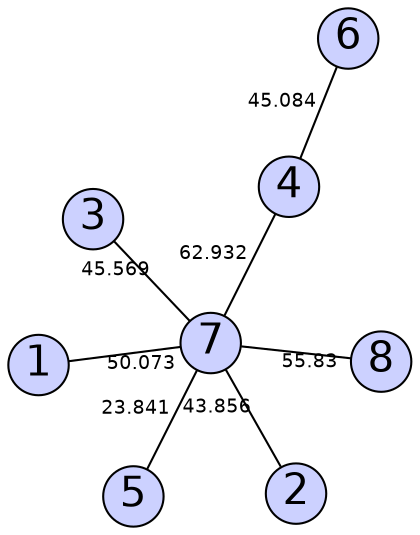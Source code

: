 graph G { 
layout=neato; 
size="10,5"; 
node [fontname="Helvetica", fontsize=20, shape = circle, width=0.4, fixedsize=true, style="filled", fillcolor="0.650 0.200 1.000"]; 
1 -- 7 [label = "50.073", fontsize=9, fontname="Helvetica"]; 
2 -- 7 [label = "43.856", fontsize=9, fontname="Helvetica"]; 
3 -- 7 [label = "45.569", fontsize=9, fontname="Helvetica"]; 
4 -- 6 [label = "45.084", fontsize=9, fontname="Helvetica"]; 
4 -- 7 [label = "62.932", fontsize=9, fontname="Helvetica"]; 
5 -- 7 [label = "23.841", fontsize=9, fontname="Helvetica"]; 
7 -- 8 [label = "55.83", fontsize=9, fontname="Helvetica"]; 
}